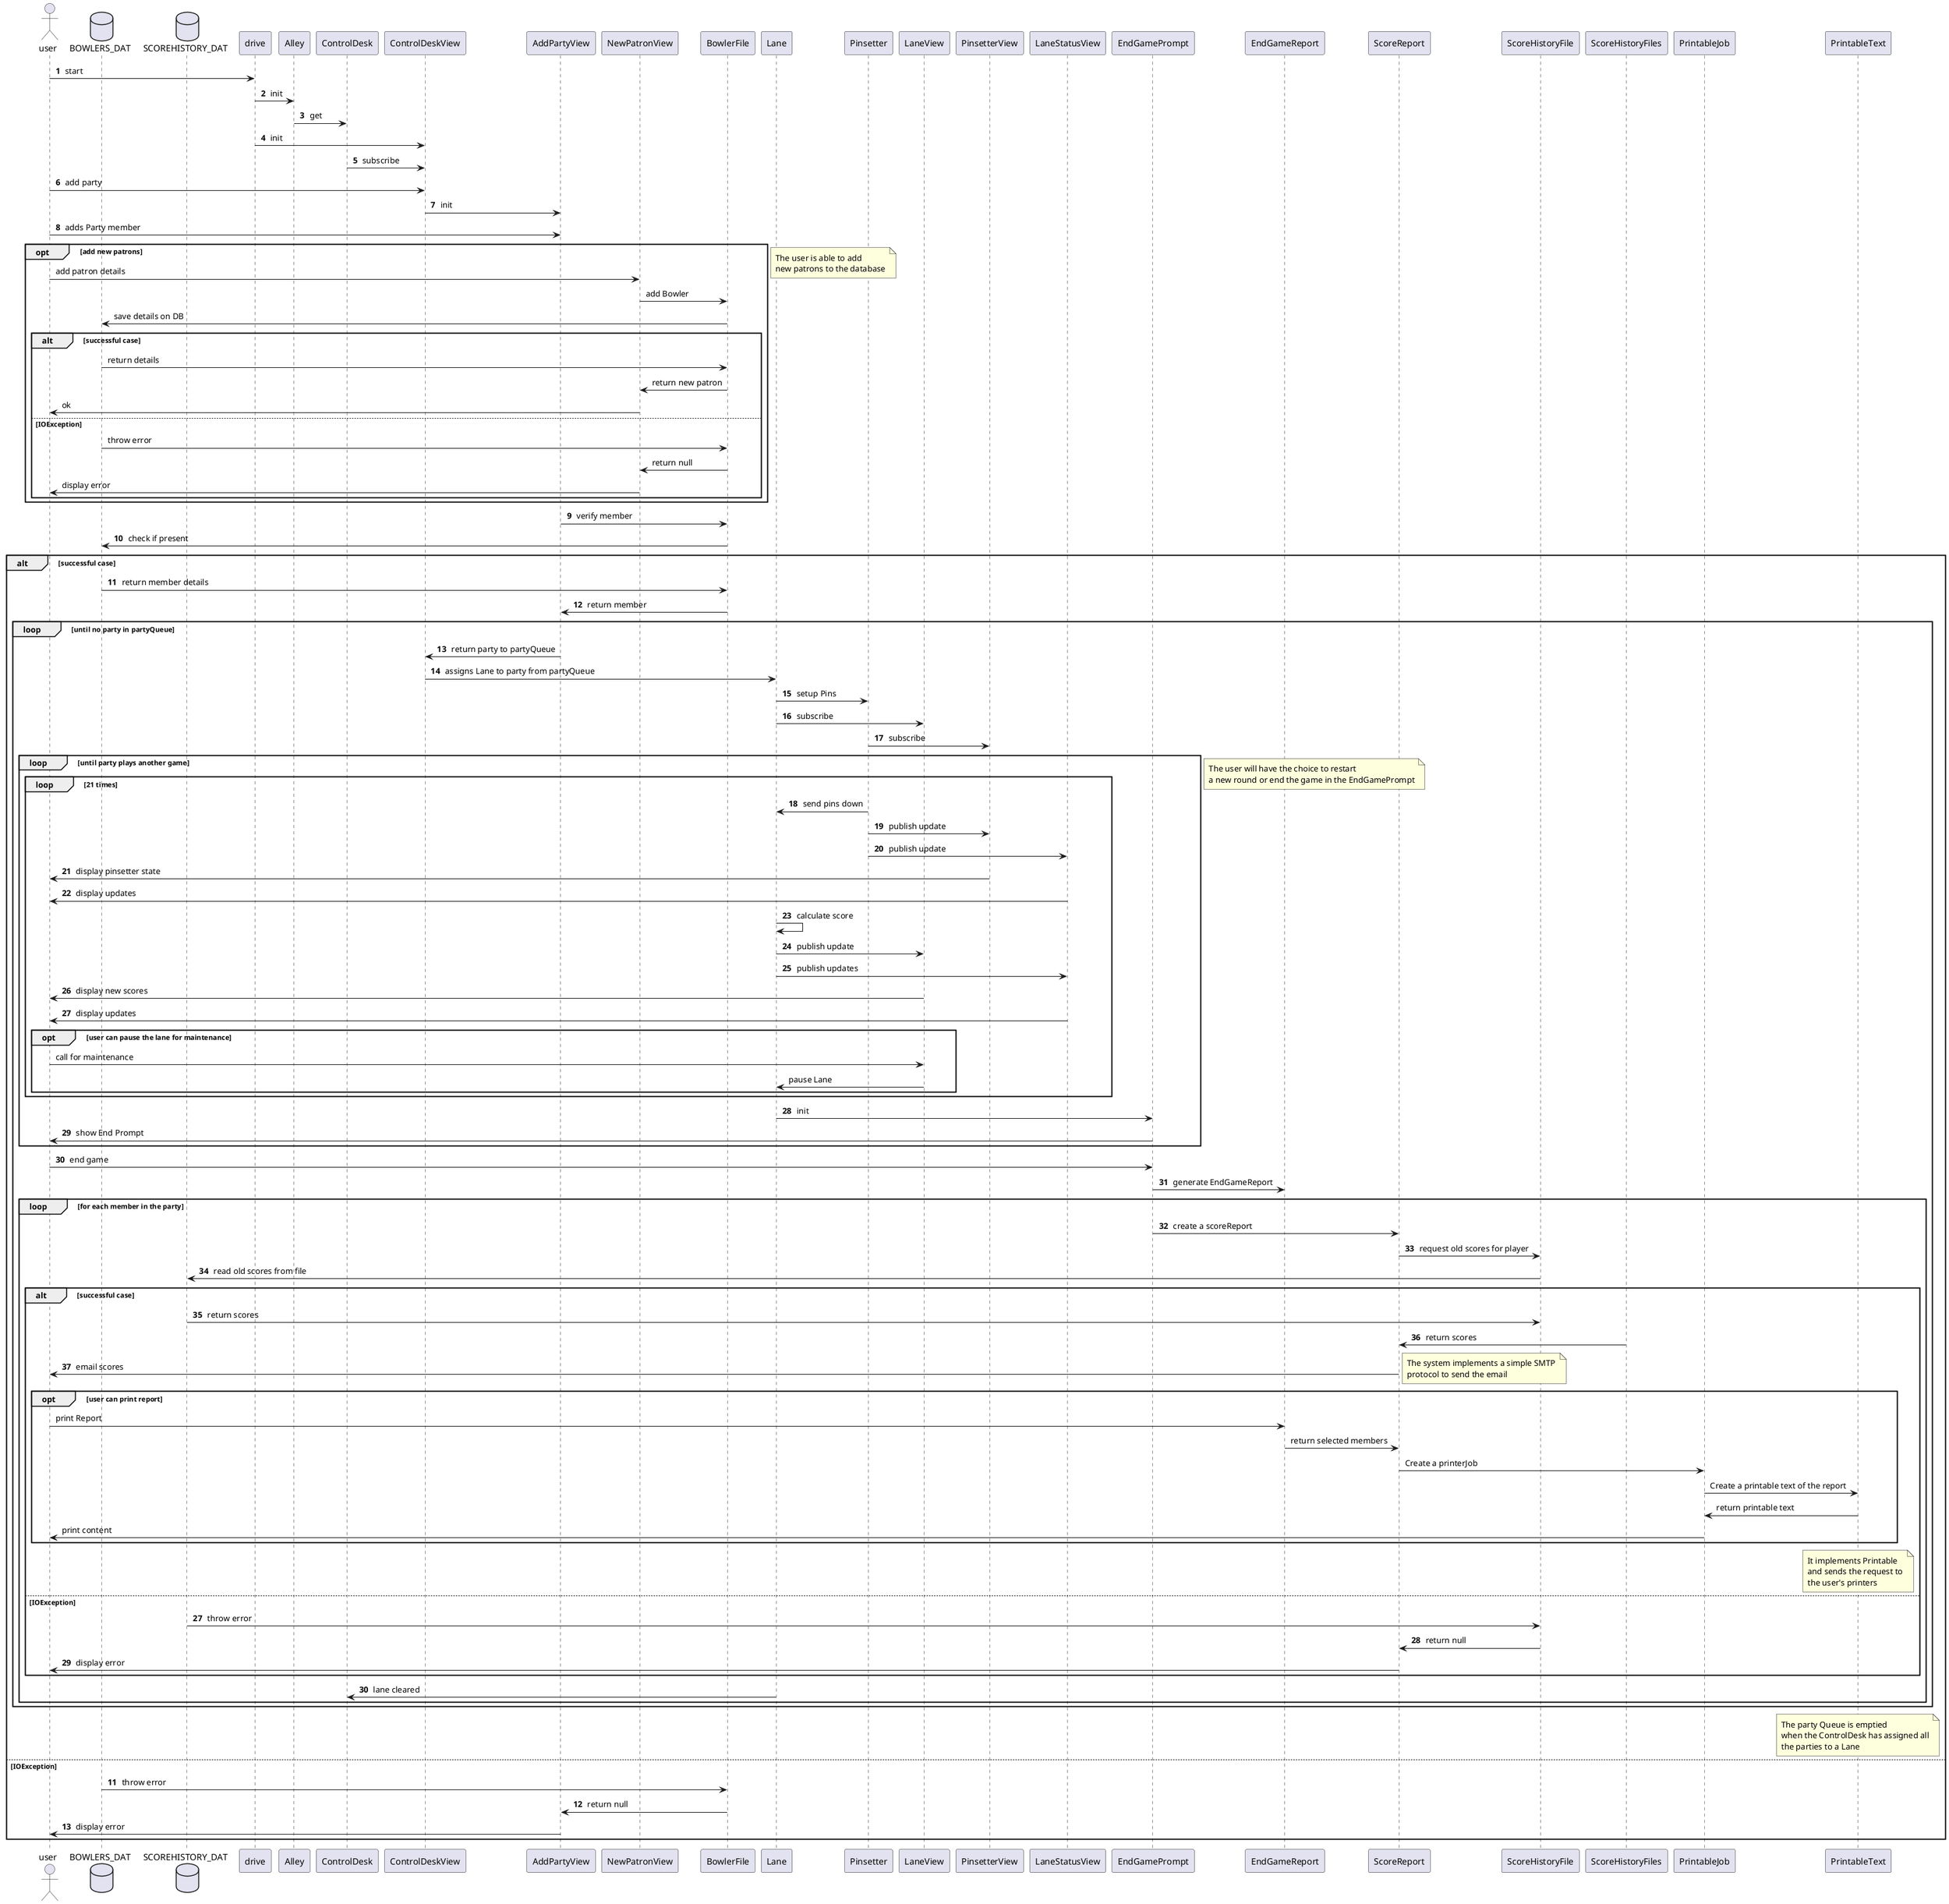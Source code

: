 @startuml test


skinparam padding 2

autonumber
actor user 
database BOWLERS_DAT
database SCOREHISTORY_DAT

user -> drive: start
drive -> Alley: init
Alley -> ControlDesk : get
drive -> ControlDeskView: init
ControlDesk -> ControlDeskView: subscribe
user -> ControlDeskView: add party
ControlDeskView -> AddPartyView: init
user -> AddPartyView: adds Party member
autonumber stop
opt add new patrons
    user -> NewPatronView: add patron details
    NewPatronView -> BowlerFile: add Bowler
    BowlerFile -> BOWLERS_DAT: save details on DB
    
    alt successful case
        BOWLERS_DAT -> BowlerFile: return details
        BowlerFile -> NewPatronView: return new patron
        NewPatronView -> user: ok

    else IOException
        BOWLERS_DAT -> BowlerFile: throw error
        BowlerFile -> NewPatronView: return null
        NewPatronView -> user: display error 
    end
end
note right
    The user is able to add
    new patrons to the database
end note
autonumber resume

AddPartyView -> BowlerFile: verify member
BowlerFile -> BOWLERS_DAT: check if present

alt successful case

    BOWLERS_DAT -> BowlerFile: return member details    
    BowlerFile -> AddPartyView: return member


    loop until no party in partyQueue
        AddPartyView -> ControlDeskView: return party to partyQueue
        ControlDeskView -> Lane: assigns Lane to party from partyQueue
        Lane -> Pinsetter: setup Pins
        Lane -> LaneView: subscribe
        Pinsetter -> PinsetterView: subscribe
        loop until party plays another game 
            loop 21 times
                Pinsetter -> Lane: send pins down
                Pinsetter -> PinsetterView: publish update
                Pinsetter -> LaneStatusView: publish update
                PinsetterView -> user: display pinsetter state
                LaneStatusView -> user: display updates
                Lane -> Lane: calculate score
                Lane -> LaneView: publish update
                Lane -> LaneStatusView: publish updates
                LaneView -> user: display new scores
                LaneStatusView -> user: display updates
                autonumber stop
                opt user can pause the lane for maintenance
                    user -> LaneView: call for maintenance
                    LaneView -> Lane: pause Lane
                end
            end
            autonumber resume
            Lane -> EndGamePrompt: init
            EndGamePrompt -> user: show End Prompt
        end
        note right
            The user will have the choice to restart 
            a new round or end the game in the EndGamePrompt
        end note

        user -> EndGamePrompt: end game
        EndGamePrompt -> EndGameReport: generate EndGameReport
        loop for each member in the party
            EndGamePrompt -> ScoreReport: create a scoreReport
            ScoreReport -> ScoreHistoryFile: request old scores for player
            ScoreHistoryFile -> SCOREHISTORY_DAT: read old scores from file
            alt successful case
                SCOREHISTORY_DAT -> ScoreHistoryFile: return scores
                ScoreHistoryFiles -> ScoreReport: return scores
                ScoreReport -> user: email scores
                note right
                    The system implements a simple SMTP
                    protocol to send the email
                end note
                
                autonumber stop
                opt user can print report
                    user -> EndGameReport: print Report
                    EndGameReport -> ScoreReport: return selected members
                    ScoreReport -> PrintableJob: Create a printerJob
                    PrintableJob -> PrintableText: Create a printable text of the report
                    PrintableText -> PrintableJob: return printable text
                    PrintableJob -> user: print content
                end
                note over PrintableText
                    It implements Printable
                    and sends the request to
                    the user's printers
                end note   

            autonumber 27
            else IOException
                SCOREHISTORY_DAT -> ScoreHistoryFile: throw error
                ScoreHistoryFile -> ScoreReport: return null
                ScoreReport -> user: display error
            end

            autonumber 30
            Lane -> ControlDesk: lane cleared 
        end
    end
    note over PrintableText
        The party Queue is emptied 
        when the ControlDesk has assigned all
        the parties to a Lane
    end note


autonumber 11
else IOException
    BOWLERS_DAT -> BowlerFile: throw error
    BowlerFile -> AddPartyView: return null
    AddPartyView -> user: display error
end
    
@enduml 
